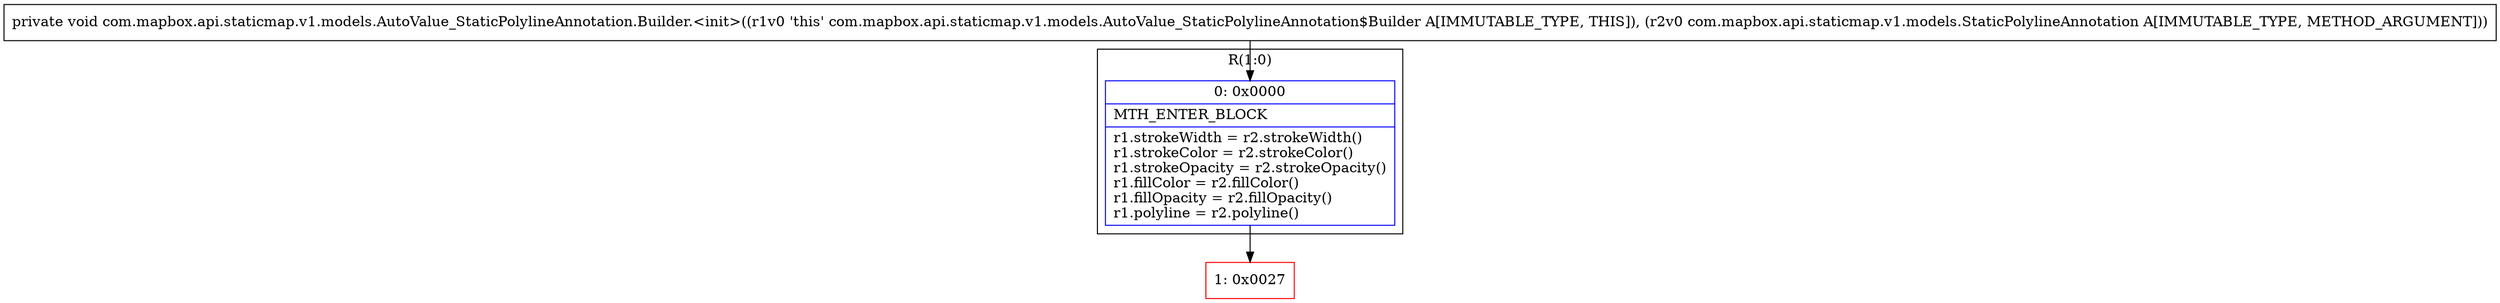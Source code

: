 digraph "CFG forcom.mapbox.api.staticmap.v1.models.AutoValue_StaticPolylineAnnotation.Builder.\<init\>(Lcom\/mapbox\/api\/staticmap\/v1\/models\/StaticPolylineAnnotation;)V" {
subgraph cluster_Region_1745874308 {
label = "R(1:0)";
node [shape=record,color=blue];
Node_0 [shape=record,label="{0\:\ 0x0000|MTH_ENTER_BLOCK\l|r1.strokeWidth = r2.strokeWidth()\lr1.strokeColor = r2.strokeColor()\lr1.strokeOpacity = r2.strokeOpacity()\lr1.fillColor = r2.fillColor()\lr1.fillOpacity = r2.fillOpacity()\lr1.polyline = r2.polyline()\l}"];
}
Node_1 [shape=record,color=red,label="{1\:\ 0x0027}"];
MethodNode[shape=record,label="{private void com.mapbox.api.staticmap.v1.models.AutoValue_StaticPolylineAnnotation.Builder.\<init\>((r1v0 'this' com.mapbox.api.staticmap.v1.models.AutoValue_StaticPolylineAnnotation$Builder A[IMMUTABLE_TYPE, THIS]), (r2v0 com.mapbox.api.staticmap.v1.models.StaticPolylineAnnotation A[IMMUTABLE_TYPE, METHOD_ARGUMENT])) }"];
MethodNode -> Node_0;
Node_0 -> Node_1;
}

